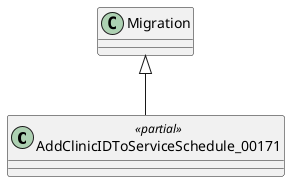 @startuml
class AddClinicIDToServiceSchedule_00171 <<partial>> {
}
Migration <|-- AddClinicIDToServiceSchedule_00171
@enduml
